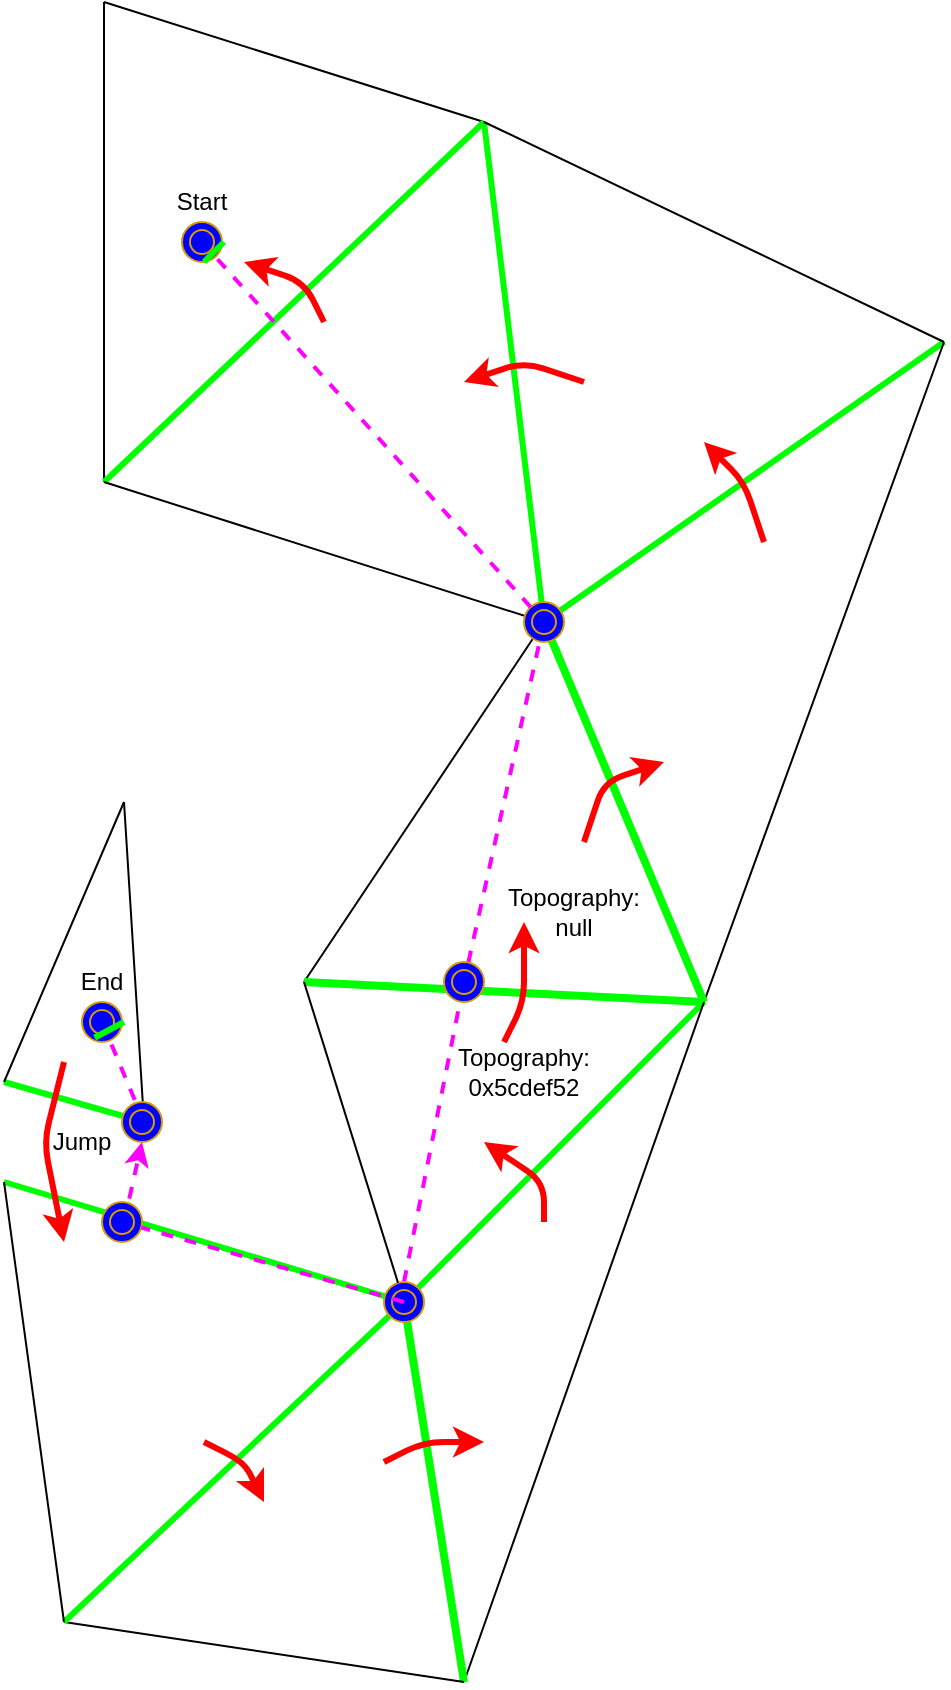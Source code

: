 <mxfile version="12.5.2" type="google"><diagram id="Qoh1__NwrHNFC4tSSTiu" name="Page-1"><mxGraphModel dx="1414" dy="713" grid="1" gridSize="10" guides="1" tooltips="1" connect="1" arrows="1" fold="1" page="1" pageScale="1" pageWidth="850" pageHeight="1100" math="0" shadow="0"><root><mxCell id="0"/><mxCell id="1" parent="0"/><mxCell id="XgQciosTwANomSHcnR6X-5" value="" style="endArrow=none;html=1;" parent="1" edge="1"><mxGeometry width="50" height="50" relative="1" as="geometry"><mxPoint x="70" y="70" as="sourcePoint"/><mxPoint x="260" y="130" as="targetPoint"/></mxGeometry></mxCell><mxCell id="XgQciosTwANomSHcnR6X-6" value="" style="endArrow=none;html=1;" parent="1" edge="1"><mxGeometry width="50" height="50" relative="1" as="geometry"><mxPoint x="70" y="310" as="sourcePoint"/><mxPoint x="70" y="70" as="targetPoint"/></mxGeometry></mxCell><mxCell id="XgQciosTwANomSHcnR6X-7" value="" style="endArrow=none;html=1;fillColor=#d5e8d4;strokeColor=#00FF00;strokeWidth=3;" parent="1" edge="1"><mxGeometry width="50" height="50" relative="1" as="geometry"><mxPoint x="260" y="130" as="sourcePoint"/><mxPoint x="70" y="310" as="targetPoint"/></mxGeometry></mxCell><mxCell id="XgQciosTwANomSHcnR6X-8" value="" style="endArrow=none;html=1;" parent="1" edge="1"><mxGeometry width="50" height="50" relative="1" as="geometry"><mxPoint x="290" y="380" as="sourcePoint"/><mxPoint x="70" y="310" as="targetPoint"/></mxGeometry></mxCell><mxCell id="XgQciosTwANomSHcnR6X-9" value="" style="endArrow=none;html=1;strokeWidth=3;fillColor=#d5e8d4;strokeColor=#00FF00;" parent="1" edge="1"><mxGeometry width="50" height="50" relative="1" as="geometry"><mxPoint x="260" y="130" as="sourcePoint"/><mxPoint x="290" y="380" as="targetPoint"/></mxGeometry></mxCell><mxCell id="XgQciosTwANomSHcnR6X-10" value="" style="endArrow=none;html=1;strokeWidth=3;fillColor=#d5e8d4;strokeColor=#00FF00;" parent="1" edge="1"><mxGeometry width="50" height="50" relative="1" as="geometry"><mxPoint x="490" y="240" as="sourcePoint"/><mxPoint x="290" y="380" as="targetPoint"/></mxGeometry></mxCell><mxCell id="XgQciosTwANomSHcnR6X-11" value="" style="endArrow=none;html=1;" parent="1" edge="1"><mxGeometry width="50" height="50" relative="1" as="geometry"><mxPoint x="260" y="130" as="sourcePoint"/><mxPoint x="490" y="240" as="targetPoint"/></mxGeometry></mxCell><mxCell id="XgQciosTwANomSHcnR6X-12" value="" style="endArrow=none;html=1;" parent="1" edge="1"><mxGeometry width="50" height="50" relative="1" as="geometry"><mxPoint x="370" y="570" as="sourcePoint"/><mxPoint x="490" y="240" as="targetPoint"/></mxGeometry></mxCell><mxCell id="XgQciosTwANomSHcnR6X-13" value="" style="endArrow=none;html=1;strokeWidth=4;fillColor=#d5e8d4;strokeColor=#00FF00;" parent="1" edge="1"><mxGeometry width="50" height="50" relative="1" as="geometry"><mxPoint x="290" y="380" as="sourcePoint"/><mxPoint x="370" y="570" as="targetPoint"/></mxGeometry></mxCell><mxCell id="XgQciosTwANomSHcnR6X-14" value="" style="endArrow=none;html=1;" parent="1" edge="1"><mxGeometry width="50" height="50" relative="1" as="geometry"><mxPoint x="170" y="560" as="sourcePoint"/><mxPoint x="290" y="380" as="targetPoint"/></mxGeometry></mxCell><mxCell id="XgQciosTwANomSHcnR6X-15" value="" style="endArrow=none;html=1;fillColor=#d5e8d4;strokeColor=#00FF00;strokeWidth=4;" parent="1" edge="1"><mxGeometry width="50" height="50" relative="1" as="geometry"><mxPoint x="370" y="570" as="sourcePoint"/><mxPoint x="170" y="560" as="targetPoint"/></mxGeometry></mxCell><mxCell id="XgQciosTwANomSHcnR6X-16" value="" style="endArrow=none;html=1;strokeWidth=3;fillColor=#d5e8d4;strokeColor=#00FF00;" parent="1" edge="1"><mxGeometry width="50" height="50" relative="1" as="geometry"><mxPoint x="220" y="720" as="sourcePoint"/><mxPoint x="370" y="570" as="targetPoint"/></mxGeometry></mxCell><mxCell id="XgQciosTwANomSHcnR6X-17" value="" style="endArrow=none;html=1;" parent="1" source="XgQciosTwANomSHcnR6X-39" edge="1"><mxGeometry width="50" height="50" relative="1" as="geometry"><mxPoint x="170" y="560" as="sourcePoint"/><mxPoint x="220" y="720" as="targetPoint"/></mxGeometry></mxCell><mxCell id="XgQciosTwANomSHcnR6X-18" value="" style="endArrow=none;html=1;" parent="1" edge="1"><mxGeometry width="50" height="50" relative="1" as="geometry"><mxPoint x="250" y="910" as="sourcePoint"/><mxPoint x="370" y="570" as="targetPoint"/></mxGeometry></mxCell><mxCell id="XgQciosTwANomSHcnR6X-19" value="" style="endArrow=none;html=1;strokeWidth=4;fillColor=#d5e8d4;strokeColor=#00FF00;" parent="1" edge="1"><mxGeometry width="50" height="50" relative="1" as="geometry"><mxPoint x="220" y="720" as="sourcePoint"/><mxPoint x="250" y="910" as="targetPoint"/></mxGeometry></mxCell><mxCell id="XgQciosTwANomSHcnR6X-20" value="" style="endArrow=none;html=1;" parent="1" edge="1"><mxGeometry width="50" height="50" relative="1" as="geometry"><mxPoint x="50" y="880" as="sourcePoint"/><mxPoint x="250" y="910" as="targetPoint"/></mxGeometry></mxCell><mxCell id="XgQciosTwANomSHcnR6X-21" value="" style="endArrow=none;html=1;strokeWidth=3;fillColor=#008a00;strokeColor=#00FF00;" parent="1" edge="1"><mxGeometry width="50" height="50" relative="1" as="geometry"><mxPoint x="220" y="720" as="sourcePoint"/><mxPoint x="50" y="880" as="targetPoint"/></mxGeometry></mxCell><mxCell id="XgQciosTwANomSHcnR6X-22" value="" style="endArrow=none;html=1;fillColor=#008a00;strokeColor=#00FF00;strokeWidth=3;" parent="1" edge="1"><mxGeometry width="50" height="50" relative="1" as="geometry"><mxPoint x="20" y="660" as="sourcePoint"/><mxPoint x="220" y="720" as="targetPoint"/></mxGeometry></mxCell><mxCell id="XgQciosTwANomSHcnR6X-23" value="" style="endArrow=none;html=1;" parent="1" edge="1"><mxGeometry width="50" height="50" relative="1" as="geometry"><mxPoint x="20" y="660" as="sourcePoint"/><mxPoint x="50" y="880" as="targetPoint"/></mxGeometry></mxCell><mxCell id="XgQciosTwANomSHcnR6X-25" value="" style="endArrow=classic;html=1;fillColor=#f8cecc;strokeColor=#FF0000;strokeWidth=3;" parent="1" edge="1"><mxGeometry width="50" height="50" relative="1" as="geometry"><mxPoint x="120" y="790" as="sourcePoint"/><mxPoint x="150" y="820" as="targetPoint"/><Array as="points"><mxPoint x="140" y="800"/></Array></mxGeometry></mxCell><mxCell id="XgQciosTwANomSHcnR6X-26" value="" style="endArrow=classic;html=1;fillColor=#f8cecc;strokeColor=#FF0000;strokeWidth=3;" parent="1" edge="1"><mxGeometry width="50" height="50" relative="1" as="geometry"><mxPoint x="210" y="800" as="sourcePoint"/><mxPoint x="260" y="790" as="targetPoint"/><Array as="points"><mxPoint x="230" y="790"/></Array></mxGeometry></mxCell><mxCell id="XgQciosTwANomSHcnR6X-27" value="" style="endArrow=classic;html=1;fillColor=#f8cecc;strokeColor=#FF0000;strokeWidth=3;" parent="1" edge="1"><mxGeometry width="50" height="50" relative="1" as="geometry"><mxPoint x="290" y="680" as="sourcePoint"/><mxPoint x="260" y="640" as="targetPoint"/><Array as="points"><mxPoint x="290" y="660"/></Array></mxGeometry></mxCell><mxCell id="XgQciosTwANomSHcnR6X-28" value="" style="endArrow=classic;html=1;fillColor=#f8cecc;strokeColor=#FF0000;strokeWidth=3;" parent="1" edge="1"><mxGeometry width="50" height="50" relative="1" as="geometry"><mxPoint x="270" y="590" as="sourcePoint"/><mxPoint x="280" y="530" as="targetPoint"/><Array as="points"><mxPoint x="280" y="570"/></Array></mxGeometry></mxCell><mxCell id="XgQciosTwANomSHcnR6X-29" value="" style="endArrow=classic;html=1;fillColor=#f8cecc;strokeColor=#FF0000;strokeWidth=3;" parent="1" edge="1"><mxGeometry width="50" height="50" relative="1" as="geometry"><mxPoint x="310" y="490" as="sourcePoint"/><mxPoint x="350" y="450" as="targetPoint"/><Array as="points"><mxPoint x="320" y="460"/></Array></mxGeometry></mxCell><mxCell id="XgQciosTwANomSHcnR6X-30" value="" style="endArrow=classic;html=1;fillColor=#f8cecc;strokeColor=#FF0000;strokeWidth=3;" parent="1" edge="1"><mxGeometry width="50" height="50" relative="1" as="geometry"><mxPoint x="400" y="340" as="sourcePoint"/><mxPoint x="370" y="290" as="targetPoint"/><Array as="points"><mxPoint x="390" y="310"/></Array></mxGeometry></mxCell><mxCell id="XgQciosTwANomSHcnR6X-31" value="" style="endArrow=classic;html=1;fillColor=#f8cecc;strokeColor=#FF0000;strokeWidth=3;" parent="1" edge="1"><mxGeometry width="50" height="50" relative="1" as="geometry"><mxPoint x="310" y="260" as="sourcePoint"/><mxPoint x="250" y="260" as="targetPoint"/><Array as="points"><mxPoint x="280" y="250"/></Array></mxGeometry></mxCell><mxCell id="XgQciosTwANomSHcnR6X-32" value="" style="endArrow=classic;html=1;fillColor=#f8cecc;strokeColor=#FF0000;strokeWidth=3;" parent="1" edge="1"><mxGeometry width="50" height="50" relative="1" as="geometry"><mxPoint x="180" y="230" as="sourcePoint"/><mxPoint x="140" y="200" as="targetPoint"/><Array as="points"><mxPoint x="170" y="210"/></Array></mxGeometry></mxCell><mxCell id="DYt8HAuDLb8WuFuaeSrl-1" value="" style="endArrow=none;dashed=1;html=1;strokeWidth=2;fillColor=#1ba1e2;strokeColor=#006EAF;" parent="1" source="MhtoBJpcuJfZDQcSIBkV-1" edge="1"><mxGeometry width="50" height="50" relative="1" as="geometry"><mxPoint x="290" y="380" as="sourcePoint"/><mxPoint x="120" y="190" as="targetPoint"/></mxGeometry></mxCell><mxCell id="DYt8HAuDLb8WuFuaeSrl-2" value="" style="endArrow=none;dashed=1;html=1;strokeWidth=2;fillColor=#1ba1e2;strokeColor=#FF00FF;" parent="1" source="XgQciosTwANomSHcnR6X-35" edge="1"><mxGeometry width="50" height="50" relative="1" as="geometry"><mxPoint x="220" y="710" as="sourcePoint"/><mxPoint x="290" y="380" as="targetPoint"/></mxGeometry></mxCell><mxCell id="DYt8HAuDLb8WuFuaeSrl-3" value="" style="endArrow=none;dashed=1;html=1;strokeWidth=2;fillColor=#1ba1e2;strokeColor=#006EAF;" parent="1" source="XgQciosTwANomSHcnR6X-57" edge="1"><mxGeometry width="50" height="50" relative="1" as="geometry"><mxPoint x="220" y="720" as="sourcePoint"/><mxPoint x="80" y="680" as="targetPoint"/></mxGeometry></mxCell><mxCell id="DYt8HAuDLb8WuFuaeSrl-14" value="Topography: 0x5cdef52" style="text;html=1;strokeColor=none;fillColor=none;align=center;verticalAlign=middle;whiteSpace=wrap;rounded=0;" parent="1" vertex="1"><mxGeometry x="220" y="590" width="120" height="30" as="geometry"/></mxCell><mxCell id="DYt8HAuDLb8WuFuaeSrl-15" value="Topography: null" style="text;html=1;strokeColor=none;fillColor=none;align=center;verticalAlign=middle;whiteSpace=wrap;rounded=0;" parent="1" vertex="1"><mxGeometry x="260" y="510" width="90" height="30" as="geometry"/></mxCell><mxCell id="XgQciosTwANomSHcnR6X-33" value="" style="ellipse;shape=doubleEllipse;whiteSpace=wrap;html=1;fillColor=#0000FF;strokeColor=#d79b00;" parent="1" vertex="1"><mxGeometry x="280" y="370" width="20" height="20" as="geometry"/></mxCell><mxCell id="XgQciosTwANomSHcnR6X-34" value="" style="endArrow=none;dashed=1;html=1;strokeWidth=2;fillColor=#1ba1e2;strokeColor=#006EAF;" parent="1" target="XgQciosTwANomSHcnR6X-33" edge="1"><mxGeometry width="50" height="50" relative="1" as="geometry"><mxPoint x="290" y="380" as="sourcePoint"/><mxPoint x="120" y="190" as="targetPoint"/></mxGeometry></mxCell><mxCell id="XgQciosTwANomSHcnR6X-35" value="" style="ellipse;shape=doubleEllipse;whiteSpace=wrap;html=1;fillColor=#0000FF;strokeColor=#d79b00;" parent="1" vertex="1"><mxGeometry x="240" y="550" width="20" height="20" as="geometry"/></mxCell><mxCell id="XgQciosTwANomSHcnR6X-38" value="" style="endArrow=none;dashed=1;html=1;strokeWidth=2;fillColor=#1ba1e2;strokeColor=#FF00FF;" parent="1" target="XgQciosTwANomSHcnR6X-35" edge="1"><mxGeometry width="50" height="50" relative="1" as="geometry"><mxPoint x="220" y="710" as="sourcePoint"/><mxPoint x="290" y="380" as="targetPoint"/></mxGeometry></mxCell><mxCell id="XgQciosTwANomSHcnR6X-39" value="" style="ellipse;shape=doubleEllipse;whiteSpace=wrap;html=1;fillColor=#0000FF;strokeColor=#d79b00;" parent="1" vertex="1"><mxGeometry x="210" y="710" width="20" height="20" as="geometry"/></mxCell><mxCell id="XgQciosTwANomSHcnR6X-40" value="" style="endArrow=none;html=1;" parent="1" target="XgQciosTwANomSHcnR6X-39" edge="1"><mxGeometry width="50" height="50" relative="1" as="geometry"><mxPoint x="170" y="560" as="sourcePoint"/><mxPoint x="220" y="720" as="targetPoint"/></mxGeometry></mxCell><mxCell id="XgQciosTwANomSHcnR6X-41" value="Start" style="text;html=1;strokeColor=none;fillColor=none;align=center;verticalAlign=middle;whiteSpace=wrap;rounded=0;" parent="1" vertex="1"><mxGeometry x="99" y="160" width="40" height="20" as="geometry"/></mxCell><mxCell id="XgQciosTwANomSHcnR6X-42" value="End" style="text;html=1;strokeColor=none;fillColor=none;align=center;verticalAlign=middle;whiteSpace=wrap;rounded=0;" parent="1" vertex="1"><mxGeometry x="49" y="550" width="40" height="20" as="geometry"/></mxCell><mxCell id="XgQciosTwANomSHcnR6X-48" value="" style="endArrow=none;html=1;fillColor=#008a00;strokeColor=#00FF00;strokeWidth=3;" parent="1" edge="1"><mxGeometry width="50" height="50" relative="1" as="geometry"><mxPoint x="20" y="610" as="sourcePoint"/><mxPoint x="90" y="630" as="targetPoint"/></mxGeometry></mxCell><mxCell id="XgQciosTwANomSHcnR6X-50" value="" style="endArrow=none;html=1;" parent="1" edge="1"><mxGeometry width="50" height="50" relative="1" as="geometry"><mxPoint x="80" y="470" as="sourcePoint"/><mxPoint x="90" y="630" as="targetPoint"/></mxGeometry></mxCell><mxCell id="XgQciosTwANomSHcnR6X-51" value="" style="endArrow=none;html=1;" parent="1" edge="1"><mxGeometry width="50" height="50" relative="1" as="geometry"><mxPoint x="80" y="470" as="sourcePoint"/><mxPoint x="20" y="610" as="targetPoint"/></mxGeometry></mxCell><mxCell id="XgQciosTwANomSHcnR6X-55" value="" style="endArrow=none;dashed=1;html=1;strokeWidth=2;fillColor=#1ba1e2;strokeColor=#FF00FF;" parent="1" target="MhtoBJpcuJfZDQcSIBkV-5" edge="1"><mxGeometry width="50" height="50" relative="1" as="geometry"><mxPoint x="90" y="630" as="sourcePoint"/><mxPoint x="59" y="598" as="targetPoint"/></mxGeometry></mxCell><mxCell id="XgQciosTwANomSHcnR6X-56" value="" style="endArrow=classic;html=1;dashed=1;strokeWidth=2;fillColor=#1ba1e2;strokeColor=#FF00FF;entryX=0.5;entryY=1;entryDx=0;entryDy=0;" parent="1" target="XgQciosTwANomSHcnR6X-59" edge="1"><mxGeometry width="50" height="50" relative="1" as="geometry"><mxPoint x="80" y="680" as="sourcePoint"/><mxPoint x="90" y="630" as="targetPoint"/></mxGeometry></mxCell><mxCell id="XgQciosTwANomSHcnR6X-57" value="" style="ellipse;shape=doubleEllipse;whiteSpace=wrap;html=1;fillColor=#0000FF;strokeColor=#d79b00;" parent="1" vertex="1"><mxGeometry x="69" y="670" width="20" height="20" as="geometry"/></mxCell><mxCell id="XgQciosTwANomSHcnR6X-58" value="" style="endArrow=none;dashed=1;html=1;strokeWidth=2;fillColor=#1ba1e2;strokeColor=#FF00FF;" parent="1" target="XgQciosTwANomSHcnR6X-57" edge="1"><mxGeometry width="50" height="50" relative="1" as="geometry"><mxPoint x="220" y="720" as="sourcePoint"/><mxPoint x="80" y="680" as="targetPoint"/></mxGeometry></mxCell><mxCell id="XgQciosTwANomSHcnR6X-59" value="" style="ellipse;shape=doubleEllipse;whiteSpace=wrap;html=1;fillColor=#0000FF;strokeColor=#d79b00;" parent="1" vertex="1"><mxGeometry x="79" y="620" width="20" height="20" as="geometry"/></mxCell><mxCell id="XgQciosTwANomSHcnR6X-60" value="Jump" style="text;html=1;strokeColor=none;fillColor=none;align=center;verticalAlign=middle;whiteSpace=wrap;rounded=0;" parent="1" vertex="1"><mxGeometry x="39" y="630" width="40" height="20" as="geometry"/></mxCell><mxCell id="XgQciosTwANomSHcnR6X-63" value="" style="endArrow=classic;html=1;strokeWidth=3;fillColor=#f8cecc;strokeColor=#FF0000;" parent="1" edge="1"><mxGeometry width="50" height="50" relative="1" as="geometry"><mxPoint x="50" y="600" as="sourcePoint"/><mxPoint x="50" y="690" as="targetPoint"/><Array as="points"><mxPoint x="40" y="640"/></Array></mxGeometry></mxCell><mxCell id="MhtoBJpcuJfZDQcSIBkV-1" value="" style="ellipse;shape=doubleEllipse;whiteSpace=wrap;html=1;fillColor=#0000FF;strokeColor=#d79b00;" vertex="1" parent="1"><mxGeometry x="109" y="180" width="20" height="20" as="geometry"/></mxCell><mxCell id="MhtoBJpcuJfZDQcSIBkV-4" value="" style="endArrow=none;dashed=1;html=1;strokeWidth=2;fillColor=#1ba1e2;strokeColor=#FF00FF;" edge="1" parent="1" source="XgQciosTwANomSHcnR6X-33" target="MhtoBJpcuJfZDQcSIBkV-1"><mxGeometry width="50" height="50" relative="1" as="geometry"><mxPoint x="283.332" y="372.548" as="sourcePoint"/><mxPoint x="120" y="190" as="targetPoint"/></mxGeometry></mxCell><mxCell id="MhtoBJpcuJfZDQcSIBkV-5" value="" style="ellipse;shape=doubleEllipse;whiteSpace=wrap;html=1;fillColor=#0000FF;strokeColor=#d79b00;" vertex="1" parent="1"><mxGeometry x="59" y="570" width="20" height="20" as="geometry"/></mxCell><mxCell id="MhtoBJpcuJfZDQcSIBkV-7" value="" style="endArrow=none;html=1;fillColor=#d5e8d4;strokeColor=#00FF00;strokeWidth=3;" edge="1" parent="1"><mxGeometry width="50" height="50" relative="1" as="geometry"><mxPoint x="130" y="190" as="sourcePoint"/><mxPoint x="120" y="200" as="targetPoint"/></mxGeometry></mxCell><mxCell id="MhtoBJpcuJfZDQcSIBkV-8" value="" style="endArrow=none;html=1;fillColor=#d5e8d4;strokeColor=#00FF00;strokeWidth=3;entryX=0.316;entryY=0.894;entryDx=0;entryDy=0;entryPerimeter=0;" edge="1" parent="1" target="MhtoBJpcuJfZDQcSIBkV-5"><mxGeometry width="50" height="50" relative="1" as="geometry"><mxPoint x="80" y="580" as="sourcePoint"/><mxPoint x="60" y="590" as="targetPoint"/></mxGeometry></mxCell></root></mxGraphModel></diagram></mxfile>